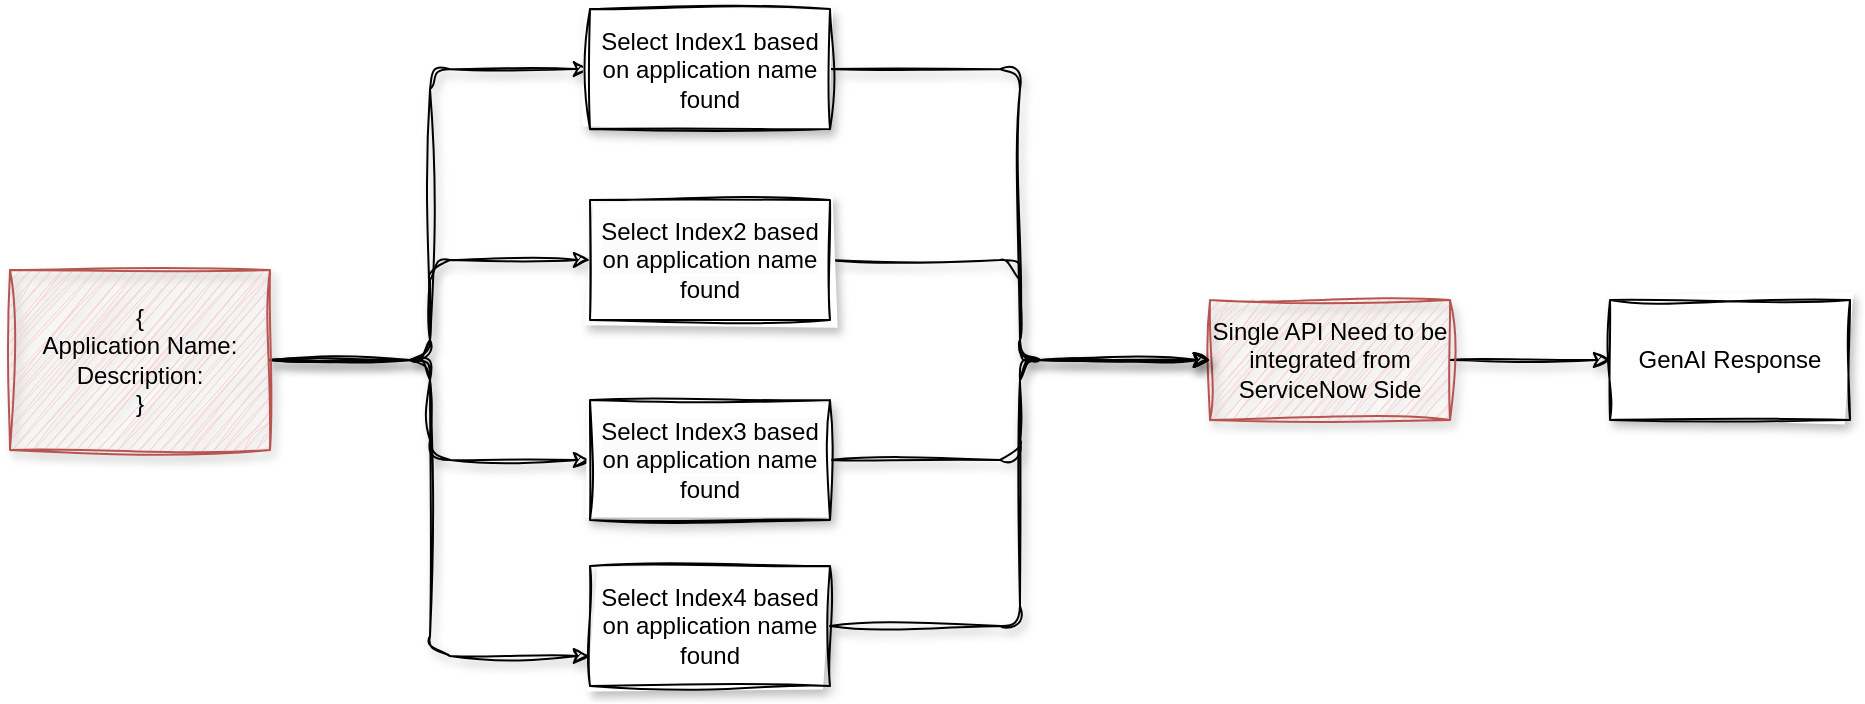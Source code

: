 <mxfile version="26.0.14">
  <diagram id="WI9T0HZ2pTsCkuznbFz-" name="Page-1">
    <mxGraphModel dx="993" dy="515" grid="1" gridSize="10" guides="1" tooltips="1" connect="1" arrows="1" fold="1" page="1" pageScale="1" pageWidth="1169" pageHeight="827" math="0" shadow="0">
      <root>
        <mxCell id="0" />
        <mxCell id="1" parent="0" />
        <mxCell id="FykbhqTIrsHI60LTdgqf-15" style="edgeStyle=orthogonalEdgeStyle;rounded=1;orthogonalLoop=1;jettySize=auto;html=1;exitX=1;exitY=0.5;exitDx=0;exitDy=0;entryX=0;entryY=0.5;entryDx=0;entryDy=0;curved=0;sketch=1;curveFitting=1;jiggle=2;shadow=1;" edge="1" parent="1" source="FykbhqTIrsHI60LTdgqf-2" target="FykbhqTIrsHI60LTdgqf-9">
          <mxGeometry relative="1" as="geometry" />
        </mxCell>
        <mxCell id="FykbhqTIrsHI60LTdgqf-16" style="edgeStyle=orthogonalEdgeStyle;rounded=1;orthogonalLoop=1;jettySize=auto;html=1;exitX=1;exitY=0.5;exitDx=0;exitDy=0;entryX=0;entryY=0.75;entryDx=0;entryDy=0;curved=0;sketch=1;curveFitting=1;jiggle=2;shadow=1;" edge="1" parent="1" source="FykbhqTIrsHI60LTdgqf-2" target="FykbhqTIrsHI60LTdgqf-6">
          <mxGeometry relative="1" as="geometry" />
        </mxCell>
        <mxCell id="FykbhqTIrsHI60LTdgqf-17" style="edgeStyle=orthogonalEdgeStyle;rounded=1;orthogonalLoop=1;jettySize=auto;html=1;exitX=1;exitY=0.5;exitDx=0;exitDy=0;entryX=0;entryY=0.5;entryDx=0;entryDy=0;curved=0;sketch=1;curveFitting=1;jiggle=2;shadow=1;" edge="1" parent="1" source="FykbhqTIrsHI60LTdgqf-2" target="FykbhqTIrsHI60LTdgqf-8">
          <mxGeometry relative="1" as="geometry" />
        </mxCell>
        <mxCell id="FykbhqTIrsHI60LTdgqf-18" style="edgeStyle=orthogonalEdgeStyle;rounded=1;orthogonalLoop=1;jettySize=auto;html=1;exitX=1;exitY=0.5;exitDx=0;exitDy=0;entryX=0;entryY=0.5;entryDx=0;entryDy=0;curved=0;sketch=1;curveFitting=1;jiggle=2;shadow=1;" edge="1" parent="1" source="FykbhqTIrsHI60LTdgqf-2" target="FykbhqTIrsHI60LTdgqf-7">
          <mxGeometry relative="1" as="geometry" />
        </mxCell>
        <mxCell id="FykbhqTIrsHI60LTdgqf-2" value="{&lt;div&gt;Application Name:&lt;div&gt;Description:&lt;/div&gt;&lt;div&gt;}&lt;/div&gt;&lt;/div&gt;" style="whiteSpace=wrap;html=1;sketch=1;curveFitting=1;jiggle=2;shadow=1;fillColor=#f8cecc;strokeColor=#b85450;" vertex="1" parent="1">
          <mxGeometry x="190" y="235" width="130" height="90" as="geometry" />
        </mxCell>
        <mxCell id="FykbhqTIrsHI60LTdgqf-25" style="edgeStyle=orthogonalEdgeStyle;rounded=0;orthogonalLoop=1;jettySize=auto;html=1;exitX=1;exitY=0.5;exitDx=0;exitDy=0;entryX=0;entryY=0.5;entryDx=0;entryDy=0;sketch=1;curveFitting=1;jiggle=2;shadow=1;" edge="1" parent="1" source="FykbhqTIrsHI60LTdgqf-4" target="FykbhqTIrsHI60LTdgqf-24">
          <mxGeometry relative="1" as="geometry" />
        </mxCell>
        <mxCell id="FykbhqTIrsHI60LTdgqf-4" value="Single API Need to be integrated from ServiceNow Side" style="whiteSpace=wrap;html=1;sketch=1;curveFitting=1;jiggle=2;shadow=1;fillColor=#f8cecc;strokeColor=#b85450;" vertex="1" parent="1">
          <mxGeometry x="790" y="250" width="120" height="60" as="geometry" />
        </mxCell>
        <mxCell id="FykbhqTIrsHI60LTdgqf-23" style="edgeStyle=orthogonalEdgeStyle;rounded=1;orthogonalLoop=1;jettySize=auto;html=1;exitX=1;exitY=0.5;exitDx=0;exitDy=0;entryX=0;entryY=0.5;entryDx=0;entryDy=0;curved=0;sketch=1;curveFitting=1;jiggle=2;shadow=1;" edge="1" parent="1" source="FykbhqTIrsHI60LTdgqf-6" target="FykbhqTIrsHI60LTdgqf-4">
          <mxGeometry relative="1" as="geometry" />
        </mxCell>
        <mxCell id="FykbhqTIrsHI60LTdgqf-6" value="Select Index4 based on application name found" style="whiteSpace=wrap;html=1;sketch=1;curveFitting=1;jiggle=2;shadow=1;" vertex="1" parent="1">
          <mxGeometry x="480" y="383" width="120" height="60" as="geometry" />
        </mxCell>
        <mxCell id="FykbhqTIrsHI60LTdgqf-22" style="edgeStyle=orthogonalEdgeStyle;rounded=1;orthogonalLoop=1;jettySize=auto;html=1;exitX=1;exitY=0.5;exitDx=0;exitDy=0;entryX=0;entryY=0.5;entryDx=0;entryDy=0;curved=0;sketch=1;curveFitting=1;jiggle=2;shadow=1;" edge="1" parent="1" source="FykbhqTIrsHI60LTdgqf-7" target="FykbhqTIrsHI60LTdgqf-4">
          <mxGeometry relative="1" as="geometry" />
        </mxCell>
        <mxCell id="FykbhqTIrsHI60LTdgqf-7" value="&lt;br&gt;&lt;span style=&quot;color: rgb(0, 0, 0); font-family: Helvetica; font-size: 12px; font-style: normal; font-variant-ligatures: normal; font-variant-caps: normal; font-weight: 400; letter-spacing: normal; orphans: 2; text-align: center; text-indent: 0px; text-transform: none; widows: 2; word-spacing: 0px; -webkit-text-stroke-width: 0px; white-space: normal; background-color: rgb(251, 251, 251); text-decoration-thickness: initial; text-decoration-style: initial; text-decoration-color: initial; float: none; display: inline !important;&quot;&gt;Select Index3 based on application name found&lt;/span&gt;&lt;div&gt;&lt;br/&gt;&lt;/div&gt;" style="whiteSpace=wrap;html=1;sketch=1;curveFitting=1;jiggle=2;shadow=1;" vertex="1" parent="1">
          <mxGeometry x="480" y="300" width="120" height="60" as="geometry" />
        </mxCell>
        <mxCell id="FykbhqTIrsHI60LTdgqf-21" style="edgeStyle=orthogonalEdgeStyle;rounded=1;orthogonalLoop=1;jettySize=auto;html=1;exitX=1;exitY=0.5;exitDx=0;exitDy=0;entryX=0;entryY=0.5;entryDx=0;entryDy=0;curved=0;sketch=1;curveFitting=1;jiggle=2;shadow=1;" edge="1" parent="1" source="FykbhqTIrsHI60LTdgqf-8" target="FykbhqTIrsHI60LTdgqf-4">
          <mxGeometry relative="1" as="geometry" />
        </mxCell>
        <mxCell id="FykbhqTIrsHI60LTdgqf-8" value="&lt;br&gt;&lt;span style=&quot;color: rgb(0, 0, 0); font-family: Helvetica; font-size: 12px; font-style: normal; font-variant-ligatures: normal; font-variant-caps: normal; font-weight: 400; letter-spacing: normal; orphans: 2; text-align: center; text-indent: 0px; text-transform: none; widows: 2; word-spacing: 0px; -webkit-text-stroke-width: 0px; white-space: normal; background-color: rgb(251, 251, 251); text-decoration-thickness: initial; text-decoration-style: initial; text-decoration-color: initial; float: none; display: inline !important;&quot;&gt;Select Index2 based on application name found&lt;/span&gt;&lt;div&gt;&lt;br/&gt;&lt;/div&gt;" style="whiteSpace=wrap;html=1;sketch=1;curveFitting=1;jiggle=2;shadow=1;" vertex="1" parent="1">
          <mxGeometry x="480" y="200" width="120" height="60" as="geometry" />
        </mxCell>
        <mxCell id="FykbhqTIrsHI60LTdgqf-19" style="edgeStyle=orthogonalEdgeStyle;rounded=1;orthogonalLoop=1;jettySize=auto;html=1;exitX=1;exitY=0.5;exitDx=0;exitDy=0;entryX=0;entryY=0.5;entryDx=0;entryDy=0;curved=0;sketch=1;curveFitting=1;jiggle=2;shadow=1;" edge="1" parent="1" source="FykbhqTIrsHI60LTdgqf-9" target="FykbhqTIrsHI60LTdgqf-4">
          <mxGeometry relative="1" as="geometry" />
        </mxCell>
        <mxCell id="FykbhqTIrsHI60LTdgqf-9" value="Select Index1 based on application name found" style="whiteSpace=wrap;html=1;sketch=1;curveFitting=1;jiggle=2;shadow=1;" vertex="1" parent="1">
          <mxGeometry x="480" y="104.56" width="120" height="60" as="geometry" />
        </mxCell>
        <mxCell id="FykbhqTIrsHI60LTdgqf-24" value="GenAI Response" style="whiteSpace=wrap;html=1;sketch=1;curveFitting=1;jiggle=2;shadow=1;" vertex="1" parent="1">
          <mxGeometry x="990" y="250" width="120" height="60" as="geometry" />
        </mxCell>
      </root>
    </mxGraphModel>
  </diagram>
</mxfile>

